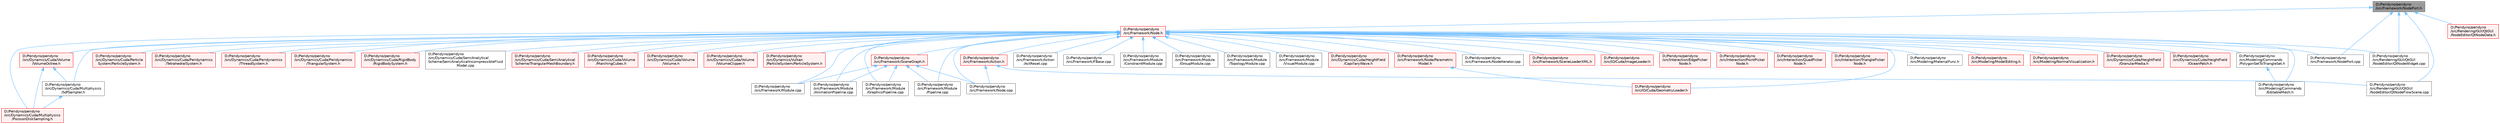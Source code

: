 digraph "D:/Peridyno/peridyno/src/Framework/NodePort.h"
{
 // LATEX_PDF_SIZE
  bgcolor="transparent";
  edge [fontname=Helvetica,fontsize=10,labelfontname=Helvetica,labelfontsize=10];
  node [fontname=Helvetica,fontsize=10,shape=box,height=0.2,width=0.4];
  Node1 [id="Node000001",label="D:/Peridyno/peridyno\l/src/Framework/NodePort.h",height=0.2,width=0.4,color="gray40", fillcolor="grey60", style="filled", fontcolor="black",tooltip=" "];
  Node1 -> Node2 [id="edge1_Node000001_Node000002",dir="back",color="steelblue1",style="solid",tooltip=" "];
  Node2 [id="Node000002",label="D:/Peridyno/peridyno\l/src/Framework/Node.h",height=0.2,width=0.4,color="red", fillcolor="#FFF0F0", style="filled",URL="$_node_8h.html",tooltip=" "];
  Node2 -> Node3 [id="edge2_Node000002_Node000003",dir="back",color="steelblue1",style="solid",tooltip=" "];
  Node3 [id="Node000003",label="D:/Peridyno/peridyno\l/src/Dynamics/Cuda/HeightField\l/CapillaryWave.h",height=0.2,width=0.4,color="red", fillcolor="#FFF0F0", style="filled",URL="$_capillary_wave_8h.html",tooltip=" "];
  Node2 -> Node7 [id="edge3_Node000002_Node000007",dir="back",color="steelblue1",style="solid",tooltip=" "];
  Node7 [id="Node000007",label="D:/Peridyno/peridyno\l/src/Dynamics/Cuda/HeightField\l/GranularMedia.h",height=0.2,width=0.4,color="red", fillcolor="#FFF0F0", style="filled",URL="$_granular_media_8h.html",tooltip=" "];
  Node2 -> Node10 [id="edge4_Node000002_Node000010",dir="back",color="steelblue1",style="solid",tooltip=" "];
  Node10 [id="Node000010",label="D:/Peridyno/peridyno\l/src/Dynamics/Cuda/HeightField\l/OceanPatch.h",height=0.2,width=0.4,color="red", fillcolor="#FFF0F0", style="filled",URL="$_ocean_patch_8h.html",tooltip=" "];
  Node2 -> Node15 [id="edge5_Node000002_Node000015",dir="back",color="steelblue1",style="solid",tooltip=" "];
  Node15 [id="Node000015",label="D:/Peridyno/peridyno\l/src/Dynamics/Cuda/Multiphysics\l/PoissonDiskSampling.h",height=0.2,width=0.4,color="red", fillcolor="#FFF0F0", style="filled",URL="$_poisson_disk_sampling_8h.html",tooltip=" "];
  Node2 -> Node17 [id="edge6_Node000002_Node000017",dir="back",color="steelblue1",style="solid",tooltip=" "];
  Node17 [id="Node000017",label="D:/Peridyno/peridyno\l/src/Dynamics/Cuda/Multiphysics\l/SdfSampler.h",height=0.2,width=0.4,color="grey40", fillcolor="white", style="filled",URL="$_sdf_sampler_8h.html",tooltip=" "];
  Node17 -> Node15 [id="edge7_Node000017_Node000015",dir="back",color="steelblue1",style="solid",tooltip=" "];
  Node2 -> Node18 [id="edge8_Node000002_Node000018",dir="back",color="steelblue1",style="solid",tooltip=" "];
  Node18 [id="Node000018",label="D:/Peridyno/peridyno\l/src/Dynamics/Cuda/Particle\lSystem/ParticleSystem.h",height=0.2,width=0.4,color="red", fillcolor="#FFF0F0", style="filled",URL="$_cuda_2_particle_system_2_particle_system_8h.html",tooltip=" "];
  Node2 -> Node29 [id="edge9_Node000002_Node000029",dir="back",color="steelblue1",style="solid",tooltip=" "];
  Node29 [id="Node000029",label="D:/Peridyno/peridyno\l/src/Dynamics/Cuda/Peridynamics\l/TetrahedralSystem.h",height=0.2,width=0.4,color="red", fillcolor="#FFF0F0", style="filled",URL="$_tetrahedral_system_8h.html",tooltip=" "];
  Node2 -> Node35 [id="edge10_Node000002_Node000035",dir="back",color="steelblue1",style="solid",tooltip=" "];
  Node35 [id="Node000035",label="D:/Peridyno/peridyno\l/src/Dynamics/Cuda/Peridynamics\l/ThreadSystem.h",height=0.2,width=0.4,color="red", fillcolor="#FFF0F0", style="filled",URL="$_thread_system_8h.html",tooltip=" "];
  Node2 -> Node38 [id="edge11_Node000002_Node000038",dir="back",color="steelblue1",style="solid",tooltip=" "];
  Node38 [id="Node000038",label="D:/Peridyno/peridyno\l/src/Dynamics/Cuda/Peridynamics\l/TriangularSystem.h",height=0.2,width=0.4,color="red", fillcolor="#FFF0F0", style="filled",URL="$_triangular_system_8h.html",tooltip=" "];
  Node2 -> Node45 [id="edge12_Node000002_Node000045",dir="back",color="steelblue1",style="solid",tooltip=" "];
  Node45 [id="Node000045",label="D:/Peridyno/peridyno\l/src/Dynamics/Cuda/RigidBody\l/RigidBodySystem.h",height=0.2,width=0.4,color="red", fillcolor="#FFF0F0", style="filled",URL="$_rigid_body_system_8h.html",tooltip=" "];
  Node2 -> Node56 [id="edge13_Node000002_Node000056",dir="back",color="steelblue1",style="solid",tooltip=" "];
  Node56 [id="Node000056",label="D:/Peridyno/peridyno\l/src/Dynamics/Cuda/SemiAnalytical\lScheme/SemiAnalyticalIncompressibleFluid\lModel.cpp",height=0.2,width=0.4,color="grey40", fillcolor="white", style="filled",URL="$_semi_analytical_incompressible_fluid_model_8cpp.html",tooltip=" "];
  Node2 -> Node57 [id="edge14_Node000002_Node000057",dir="back",color="steelblue1",style="solid",tooltip=" "];
  Node57 [id="Node000057",label="D:/Peridyno/peridyno\l/src/Dynamics/Cuda/SemiAnalytical\lScheme/TriangularMeshBoundary.h",height=0.2,width=0.4,color="red", fillcolor="#FFF0F0", style="filled",URL="$_triangular_mesh_boundary_8h.html",tooltip=" "];
  Node2 -> Node60 [id="edge15_Node000002_Node000060",dir="back",color="steelblue1",style="solid",tooltip=" "];
  Node60 [id="Node000060",label="D:/Peridyno/peridyno\l/src/Dynamics/Cuda/Volume\l/MarchingCubes.h",height=0.2,width=0.4,color="red", fillcolor="#FFF0F0", style="filled",URL="$_marching_cubes_8h.html",tooltip=" "];
  Node2 -> Node63 [id="edge16_Node000002_Node000063",dir="back",color="steelblue1",style="solid",tooltip=" "];
  Node63 [id="Node000063",label="D:/Peridyno/peridyno\l/src/Dynamics/Cuda/Volume\l/Volume.h",height=0.2,width=0.4,color="red", fillcolor="#FFF0F0", style="filled",URL="$_volume_8h.html",tooltip=" "];
  Node2 -> Node72 [id="edge17_Node000002_Node000072",dir="back",color="steelblue1",style="solid",tooltip=" "];
  Node72 [id="Node000072",label="D:/Peridyno/peridyno\l/src/Dynamics/Cuda/Volume\l/VolumeClipper.h",height=0.2,width=0.4,color="red", fillcolor="#FFF0F0", style="filled",URL="$_volume_clipper_8h.html",tooltip=" "];
  Node2 -> Node74 [id="edge18_Node000002_Node000074",dir="back",color="steelblue1",style="solid",tooltip=" "];
  Node74 [id="Node000074",label="D:/Peridyno/peridyno\l/src/Dynamics/Cuda/Volume\l/VolumeOctree.h",height=0.2,width=0.4,color="red", fillcolor="#FFF0F0", style="filled",URL="$_volume_octree_8h.html",tooltip=" "];
  Node74 -> Node15 [id="edge19_Node000074_Node000015",dir="back",color="steelblue1",style="solid",tooltip=" "];
  Node74 -> Node17 [id="edge20_Node000074_Node000017",dir="back",color="steelblue1",style="solid",tooltip=" "];
  Node2 -> Node85 [id="edge21_Node000002_Node000085",dir="back",color="steelblue1",style="solid",tooltip=" "];
  Node85 [id="Node000085",label="D:/Peridyno/peridyno\l/src/Dynamics/Vulkan\l/ParticleSystem/ParticleSystem.h",height=0.2,width=0.4,color="red", fillcolor="#FFF0F0", style="filled",URL="$_vulkan_2_particle_system_2_particle_system_8h.html",tooltip=" "];
  Node2 -> Node90 [id="edge22_Node000002_Node000090",dir="back",color="steelblue1",style="solid",tooltip=" "];
  Node90 [id="Node000090",label="D:/Peridyno/peridyno\l/src/Framework/Action.h",height=0.2,width=0.4,color="red", fillcolor="#FFF0F0", style="filled",URL="$_action_8h.html",tooltip=" "];
  Node90 -> Node99 [id="edge23_Node000090_Node000099",dir="back",color="steelblue1",style="solid",tooltip=" "];
  Node99 [id="Node000099",label="D:/Peridyno/peridyno\l/src/Framework/Node.cpp",height=0.2,width=0.4,color="grey40", fillcolor="white", style="filled",URL="$_node_8cpp.html",tooltip=" "];
  Node90 -> Node104 [id="edge24_Node000090_Node000104",dir="back",color="steelblue1",style="solid",tooltip=" "];
  Node104 [id="Node000104",label="D:/Peridyno/peridyno\l/src/Rendering/GUI/QtGUI\l/NodeEditor/QtNodeFlowScene.cpp",height=0.2,width=0.4,color="grey40", fillcolor="white", style="filled",URL="$_qt_node_flow_scene_8cpp.html",tooltip=" "];
  Node2 -> Node98 [id="edge25_Node000002_Node000098",dir="back",color="steelblue1",style="solid",tooltip=" "];
  Node98 [id="Node000098",label="D:/Peridyno/peridyno\l/src/Framework/Action\l/ActReset.cpp",height=0.2,width=0.4,color="grey40", fillcolor="white", style="filled",URL="$_act_reset_8cpp.html",tooltip=" "];
  Node2 -> Node106 [id="edge26_Node000002_Node000106",dir="back",color="steelblue1",style="solid",tooltip=" "];
  Node106 [id="Node000106",label="D:/Peridyno/peridyno\l/src/Framework/FBase.cpp",height=0.2,width=0.4,color="grey40", fillcolor="white", style="filled",URL="$_f_base_8cpp.html",tooltip=" "];
  Node2 -> Node107 [id="edge27_Node000002_Node000107",dir="back",color="steelblue1",style="solid",tooltip=" "];
  Node107 [id="Node000107",label="D:/Peridyno/peridyno\l/src/Framework/Module.cpp",height=0.2,width=0.4,color="grey40", fillcolor="white", style="filled",URL="$_module_8cpp.html",tooltip=" "];
  Node2 -> Node108 [id="edge28_Node000002_Node000108",dir="back",color="steelblue1",style="solid",tooltip=" "];
  Node108 [id="Node000108",label="D:/Peridyno/peridyno\l/src/Framework/Module\l/AnimationPipeline.cpp",height=0.2,width=0.4,color="grey40", fillcolor="white", style="filled",URL="$_animation_pipeline_8cpp.html",tooltip=" "];
  Node2 -> Node109 [id="edge29_Node000002_Node000109",dir="back",color="steelblue1",style="solid",tooltip=" "];
  Node109 [id="Node000109",label="D:/Peridyno/peridyno\l/src/Framework/Module\l/ConstraintModule.cpp",height=0.2,width=0.4,color="grey40", fillcolor="white", style="filled",URL="$_constraint_module_8cpp.html",tooltip=" "];
  Node2 -> Node110 [id="edge30_Node000002_Node000110",dir="back",color="steelblue1",style="solid",tooltip=" "];
  Node110 [id="Node000110",label="D:/Peridyno/peridyno\l/src/Framework/Module\l/GraphicsPipeline.cpp",height=0.2,width=0.4,color="grey40", fillcolor="white", style="filled",URL="$_graphics_pipeline_8cpp.html",tooltip=" "];
  Node2 -> Node111 [id="edge31_Node000002_Node000111",dir="back",color="steelblue1",style="solid",tooltip=" "];
  Node111 [id="Node000111",label="D:/Peridyno/peridyno\l/src/Framework/Module\l/GroupModule.cpp",height=0.2,width=0.4,color="grey40", fillcolor="white", style="filled",URL="$_group_module_8cpp.html",tooltip=" "];
  Node2 -> Node112 [id="edge32_Node000002_Node000112",dir="back",color="steelblue1",style="solid",tooltip=" "];
  Node112 [id="Node000112",label="D:/Peridyno/peridyno\l/src/Framework/Module\l/Pipeline.cpp",height=0.2,width=0.4,color="grey40", fillcolor="white", style="filled",URL="$_pipeline_8cpp.html",tooltip=" "];
  Node2 -> Node113 [id="edge33_Node000002_Node000113",dir="back",color="steelblue1",style="solid",tooltip=" "];
  Node113 [id="Node000113",label="D:/Peridyno/peridyno\l/src/Framework/Module\l/TopologyModule.cpp",height=0.2,width=0.4,color="grey40", fillcolor="white", style="filled",URL="$_topology_module_8cpp.html",tooltip=" "];
  Node2 -> Node114 [id="edge34_Node000002_Node000114",dir="back",color="steelblue1",style="solid",tooltip=" "];
  Node114 [id="Node000114",label="D:/Peridyno/peridyno\l/src/Framework/Module\l/VisualModule.cpp",height=0.2,width=0.4,color="grey40", fillcolor="white", style="filled",URL="$_visual_module_8cpp.html",tooltip=" "];
  Node2 -> Node99 [id="edge35_Node000002_Node000099",dir="back",color="steelblue1",style="solid",tooltip=" "];
  Node2 -> Node115 [id="edge36_Node000002_Node000115",dir="back",color="steelblue1",style="solid",tooltip=" "];
  Node115 [id="Node000115",label="D:/Peridyno/peridyno\l/src/Framework/Node/Parametric\lModel.h",height=0.2,width=0.4,color="red", fillcolor="#FFF0F0", style="filled",URL="$_parametric_model_8h.html",tooltip=" "];
  Node115 -> Node138 [id="edge37_Node000115_Node000138",dir="back",color="steelblue1",style="solid",tooltip=" "];
  Node138 [id="Node000138",label="D:/Peridyno/peridyno\l/src/IO/Cuda/GeometryLoader.h",height=0.2,width=0.4,color="red", fillcolor="#FFF0F0", style="filled",URL="$_geometry_loader_8h.html",tooltip=" "];
  Node2 -> Node183 [id="edge38_Node000002_Node000183",dir="back",color="steelblue1",style="solid",tooltip=" "];
  Node183 [id="Node000183",label="D:/Peridyno/peridyno\l/src/Framework/NodeIterator.cpp",height=0.2,width=0.4,color="grey40", fillcolor="white", style="filled",URL="$_node_iterator_8cpp.html",tooltip=" "];
  Node2 -> Node184 [id="edge39_Node000002_Node000184",dir="back",color="steelblue1",style="solid",tooltip=" "];
  Node184 [id="Node000184",label="D:/Peridyno/peridyno\l/src/Framework/NodePort.cpp",height=0.2,width=0.4,color="grey40", fillcolor="white", style="filled",URL="$_node_port_8cpp.html",tooltip=" "];
  Node2 -> Node185 [id="edge40_Node000002_Node000185",dir="back",color="steelblue1",style="solid",tooltip=" "];
  Node185 [id="Node000185",label="D:/Peridyno/peridyno\l/src/Framework/SceneGraph.h",height=0.2,width=0.4,color="red", fillcolor="#FFF0F0", style="filled",URL="$_scene_graph_8h.html",tooltip=" "];
  Node185 -> Node107 [id="edge41_Node000185_Node000107",dir="back",color="steelblue1",style="solid",tooltip=" "];
  Node185 -> Node108 [id="edge42_Node000185_Node000108",dir="back",color="steelblue1",style="solid",tooltip=" "];
  Node185 -> Node110 [id="edge43_Node000185_Node000110",dir="back",color="steelblue1",style="solid",tooltip=" "];
  Node185 -> Node112 [id="edge44_Node000185_Node000112",dir="back",color="steelblue1",style="solid",tooltip=" "];
  Node185 -> Node99 [id="edge45_Node000185_Node000099",dir="back",color="steelblue1",style="solid",tooltip=" "];
  Node2 -> Node221 [id="edge46_Node000002_Node000221",dir="back",color="steelblue1",style="solid",tooltip=" "];
  Node221 [id="Node000221",label="D:/Peridyno/peridyno\l/src/Framework/SceneLoaderXML.h",height=0.2,width=0.4,color="red", fillcolor="#FFF0F0", style="filled",URL="$_scene_loader_x_m_l_8h.html",tooltip=" "];
  Node2 -> Node138 [id="edge47_Node000002_Node000138",dir="back",color="steelblue1",style="solid",tooltip=" "];
  Node2 -> Node236 [id="edge48_Node000002_Node000236",dir="back",color="steelblue1",style="solid",tooltip=" "];
  Node236 [id="Node000236",label="D:/Peridyno/peridyno\l/src/IO/Cuda/ImageLoader.h",height=0.2,width=0.4,color="red", fillcolor="#FFF0F0", style="filled",URL="$_image_loader_8h.html",tooltip=" "];
  Node2 -> Node239 [id="edge49_Node000002_Node000239",dir="back",color="steelblue1",style="solid",tooltip=" "];
  Node239 [id="Node000239",label="D:/Peridyno/peridyno\l/src/Interaction/EdgePicker\lNode.h",height=0.2,width=0.4,color="red", fillcolor="#FFF0F0", style="filled",URL="$_edge_picker_node_8h.html",tooltip=" "];
  Node2 -> Node241 [id="edge50_Node000002_Node000241",dir="back",color="steelblue1",style="solid",tooltip=" "];
  Node241 [id="Node000241",label="D:/Peridyno/peridyno\l/src/Interaction/PointPicker\lNode.h",height=0.2,width=0.4,color="red", fillcolor="#FFF0F0", style="filled",URL="$_point_picker_node_8h.html",tooltip=" "];
  Node2 -> Node243 [id="edge51_Node000002_Node000243",dir="back",color="steelblue1",style="solid",tooltip=" "];
  Node243 [id="Node000243",label="D:/Peridyno/peridyno\l/src/Interaction/QuadPicker\lNode.h",height=0.2,width=0.4,color="red", fillcolor="#FFF0F0", style="filled",URL="$_quad_picker_node_8h.html",tooltip=" "];
  Node2 -> Node245 [id="edge52_Node000002_Node000245",dir="back",color="steelblue1",style="solid",tooltip=" "];
  Node245 [id="Node000245",label="D:/Peridyno/peridyno\l/src/Interaction/TrianglePicker\lNode.h",height=0.2,width=0.4,color="red", fillcolor="#FFF0F0", style="filled",URL="$_triangle_picker_node_8h.html",tooltip=" "];
  Node2 -> Node247 [id="edge53_Node000002_Node000247",dir="back",color="steelblue1",style="solid",tooltip=" "];
  Node247 [id="Node000247",label="D:/Peridyno/peridyno\l/src/Modeling/Commands\l/EditableMesh.h",height=0.2,width=0.4,color="grey40", fillcolor="white", style="filled",URL="$_editable_mesh_8h.html",tooltip=" "];
  Node2 -> Node248 [id="edge54_Node000002_Node000248",dir="back",color="steelblue1",style="solid",tooltip=" "];
  Node248 [id="Node000248",label="D:/Peridyno/peridyno\l/src/Modeling/Commands\l/PolygonSetToTriangleSet.h",height=0.2,width=0.4,color="grey40", fillcolor="white", style="filled",URL="$_polygon_set_to_triangle_set_8h.html",tooltip=" "];
  Node248 -> Node247 [id="edge55_Node000248_Node000247",dir="back",color="steelblue1",style="solid",tooltip=" "];
  Node2 -> Node249 [id="edge56_Node000002_Node000249",dir="back",color="steelblue1",style="solid",tooltip=" "];
  Node249 [id="Node000249",label="D:/Peridyno/peridyno\l/src/Modeling/MaterialFunc.h",height=0.2,width=0.4,color="grey40", fillcolor="white", style="filled",URL="$_material_func_8h.html",tooltip=" "];
  Node2 -> Node250 [id="edge57_Node000002_Node000250",dir="back",color="steelblue1",style="solid",tooltip=" "];
  Node250 [id="Node000250",label="D:/Peridyno/peridyno\l/src/Modeling/ModelEditing.h",height=0.2,width=0.4,color="red", fillcolor="#FFF0F0", style="filled",URL="$_model_editing_8h.html",tooltip=" "];
  Node2 -> Node258 [id="edge58_Node000002_Node000258",dir="back",color="steelblue1",style="solid",tooltip=" "];
  Node258 [id="Node000258",label="D:/Peridyno/peridyno\l/src/Modeling/NormalVisualization.h",height=0.2,width=0.4,color="red", fillcolor="#FFF0F0", style="filled",URL="$_normal_visualization_8h.html",tooltip=" "];
  Node2 -> Node284 [id="edge59_Node000002_Node000284",dir="back",color="steelblue1",style="solid",tooltip=" "];
  Node284 [id="Node000284",label="D:/Peridyno/peridyno\l/src/Rendering/GUI/QtGUI\l/NodeEditor/QtNodeWidget.cpp",height=0.2,width=0.4,color="grey40", fillcolor="white", style="filled",URL="$_qt_node_widget_8cpp.html",tooltip=" "];
  Node1 -> Node184 [id="edge60_Node000001_Node000184",dir="back",color="steelblue1",style="solid",tooltip=" "];
  Node1 -> Node296 [id="edge61_Node000001_Node000296",dir="back",color="steelblue1",style="solid",tooltip=" "];
  Node296 [id="Node000296",label="D:/Peridyno/peridyno\l/src/Rendering/GUI/QtGUI\l/NodeEditor/QtNodeData.h",height=0.2,width=0.4,color="red", fillcolor="#FFF0F0", style="filled",URL="$_qt_node_data_8h.html",tooltip=" "];
  Node1 -> Node104 [id="edge62_Node000001_Node000104",dir="back",color="steelblue1",style="solid",tooltip=" "];
  Node1 -> Node284 [id="edge63_Node000001_Node000284",dir="back",color="steelblue1",style="solid",tooltip=" "];
}
